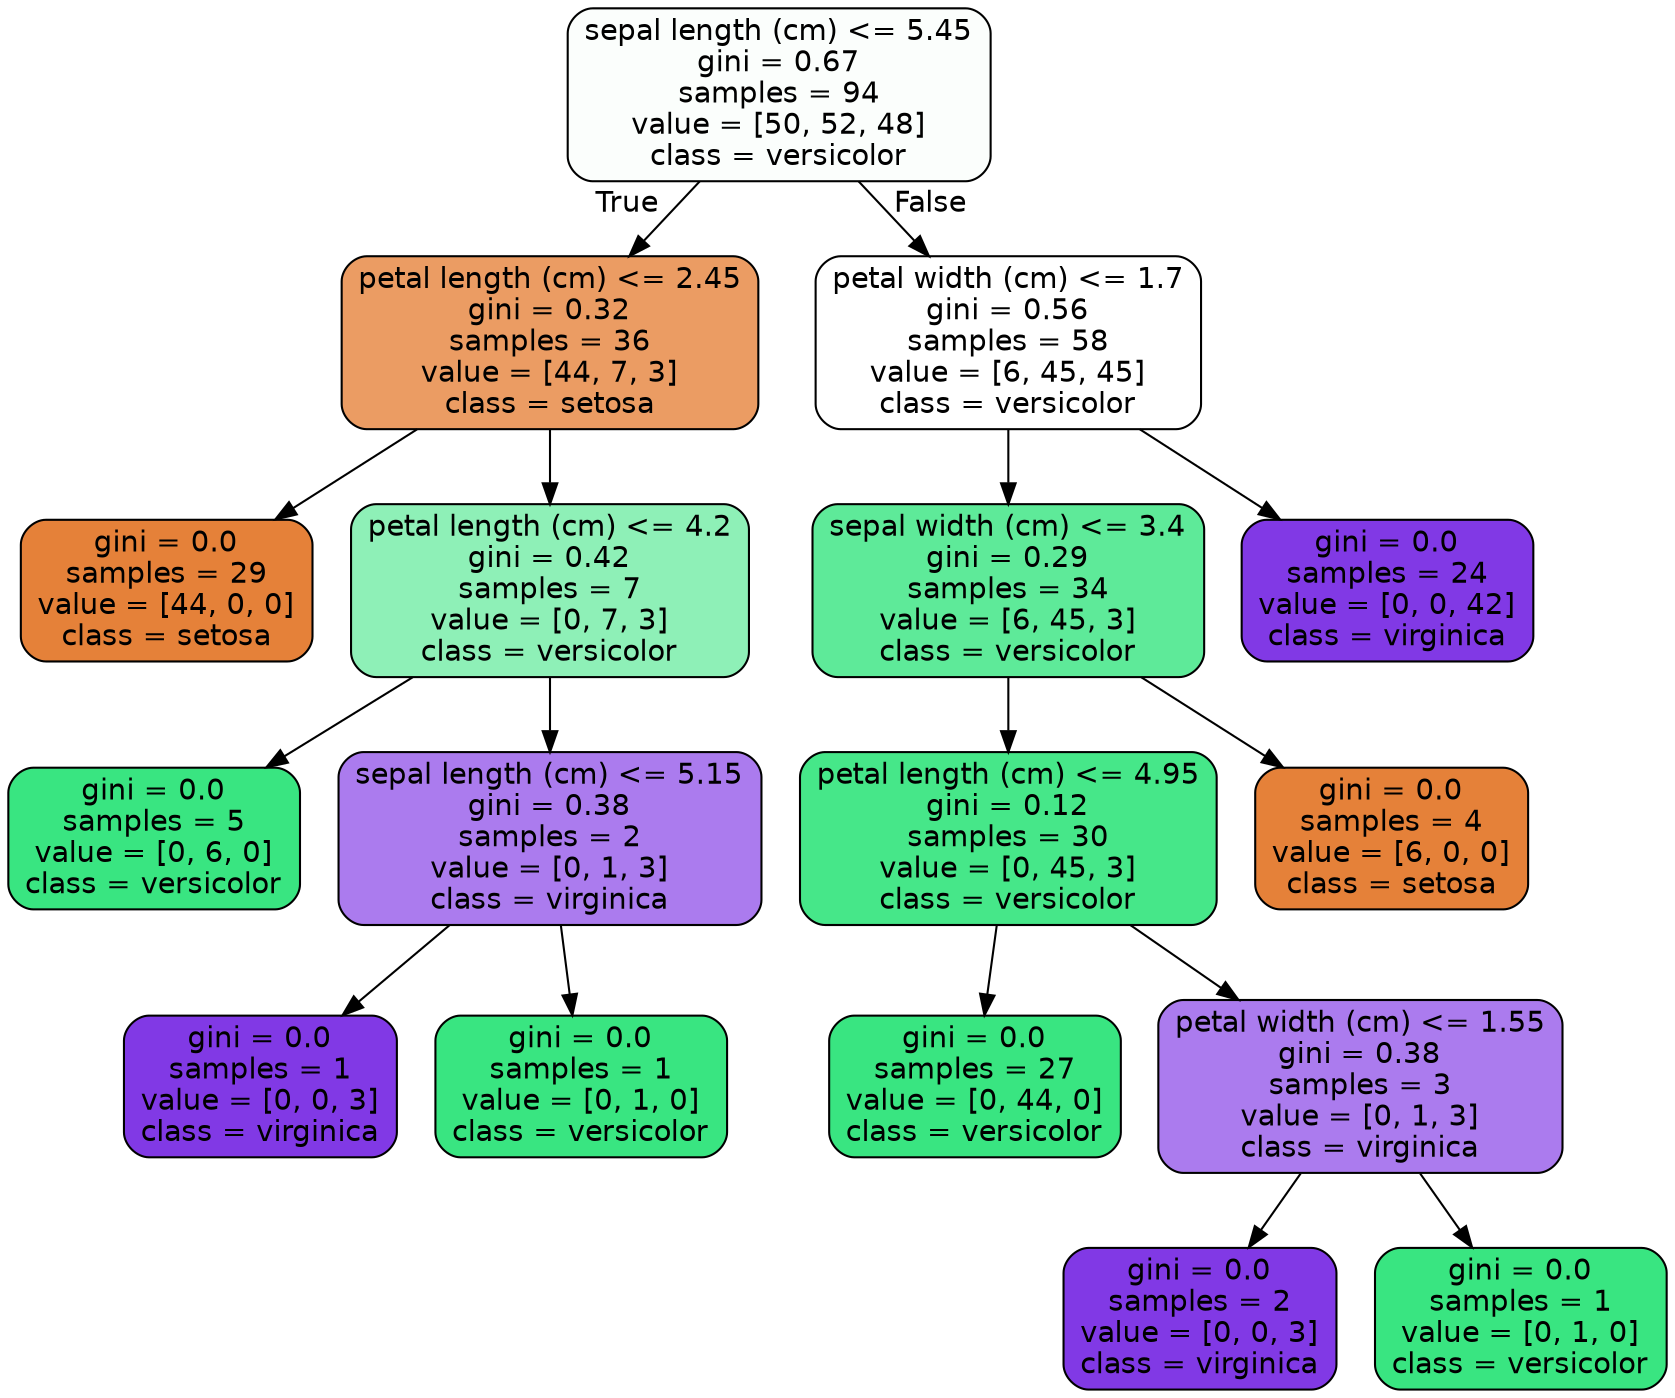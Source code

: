 digraph Tree {
node [shape=box, style="filled, rounded", color="black", fontname=helvetica] ;
edge [fontname=helvetica] ;
0 [label="sepal length (cm) <= 5.45\ngini = 0.67\nsamples = 94\nvalue = [50, 52, 48]\nclass = versicolor", fillcolor="#fbfefc"] ;
1 [label="petal length (cm) <= 2.45\ngini = 0.32\nsamples = 36\nvalue = [44, 7, 3]\nclass = setosa", fillcolor="#eb9c63"] ;
0 -> 1 [labeldistance=2.5, labelangle=45, headlabel="True"] ;
2 [label="gini = 0.0\nsamples = 29\nvalue = [44, 0, 0]\nclass = setosa", fillcolor="#e58139"] ;
1 -> 2 ;
3 [label="petal length (cm) <= 4.2\ngini = 0.42\nsamples = 7\nvalue = [0, 7, 3]\nclass = versicolor", fillcolor="#8ef0b7"] ;
1 -> 3 ;
4 [label="gini = 0.0\nsamples = 5\nvalue = [0, 6, 0]\nclass = versicolor", fillcolor="#39e581"] ;
3 -> 4 ;
5 [label="sepal length (cm) <= 5.15\ngini = 0.38\nsamples = 2\nvalue = [0, 1, 3]\nclass = virginica", fillcolor="#ab7bee"] ;
3 -> 5 ;
6 [label="gini = 0.0\nsamples = 1\nvalue = [0, 0, 3]\nclass = virginica", fillcolor="#8139e5"] ;
5 -> 6 ;
7 [label="gini = 0.0\nsamples = 1\nvalue = [0, 1, 0]\nclass = versicolor", fillcolor="#39e581"] ;
5 -> 7 ;
8 [label="petal width (cm) <= 1.7\ngini = 0.56\nsamples = 58\nvalue = [6, 45, 45]\nclass = versicolor", fillcolor="#ffffff"] ;
0 -> 8 [labeldistance=2.5, labelangle=-45, headlabel="False"] ;
9 [label="sepal width (cm) <= 3.4\ngini = 0.29\nsamples = 34\nvalue = [6, 45, 3]\nclass = versicolor", fillcolor="#5eea99"] ;
8 -> 9 ;
10 [label="petal length (cm) <= 4.95\ngini = 0.12\nsamples = 30\nvalue = [0, 45, 3]\nclass = versicolor", fillcolor="#46e789"] ;
9 -> 10 ;
11 [label="gini = 0.0\nsamples = 27\nvalue = [0, 44, 0]\nclass = versicolor", fillcolor="#39e581"] ;
10 -> 11 ;
12 [label="petal width (cm) <= 1.55\ngini = 0.38\nsamples = 3\nvalue = [0, 1, 3]\nclass = virginica", fillcolor="#ab7bee"] ;
10 -> 12 ;
13 [label="gini = 0.0\nsamples = 2\nvalue = [0, 0, 3]\nclass = virginica", fillcolor="#8139e5"] ;
12 -> 13 ;
14 [label="gini = 0.0\nsamples = 1\nvalue = [0, 1, 0]\nclass = versicolor", fillcolor="#39e581"] ;
12 -> 14 ;
15 [label="gini = 0.0\nsamples = 4\nvalue = [6, 0, 0]\nclass = setosa", fillcolor="#e58139"] ;
9 -> 15 ;
16 [label="gini = 0.0\nsamples = 24\nvalue = [0, 0, 42]\nclass = virginica", fillcolor="#8139e5"] ;
8 -> 16 ;
}
